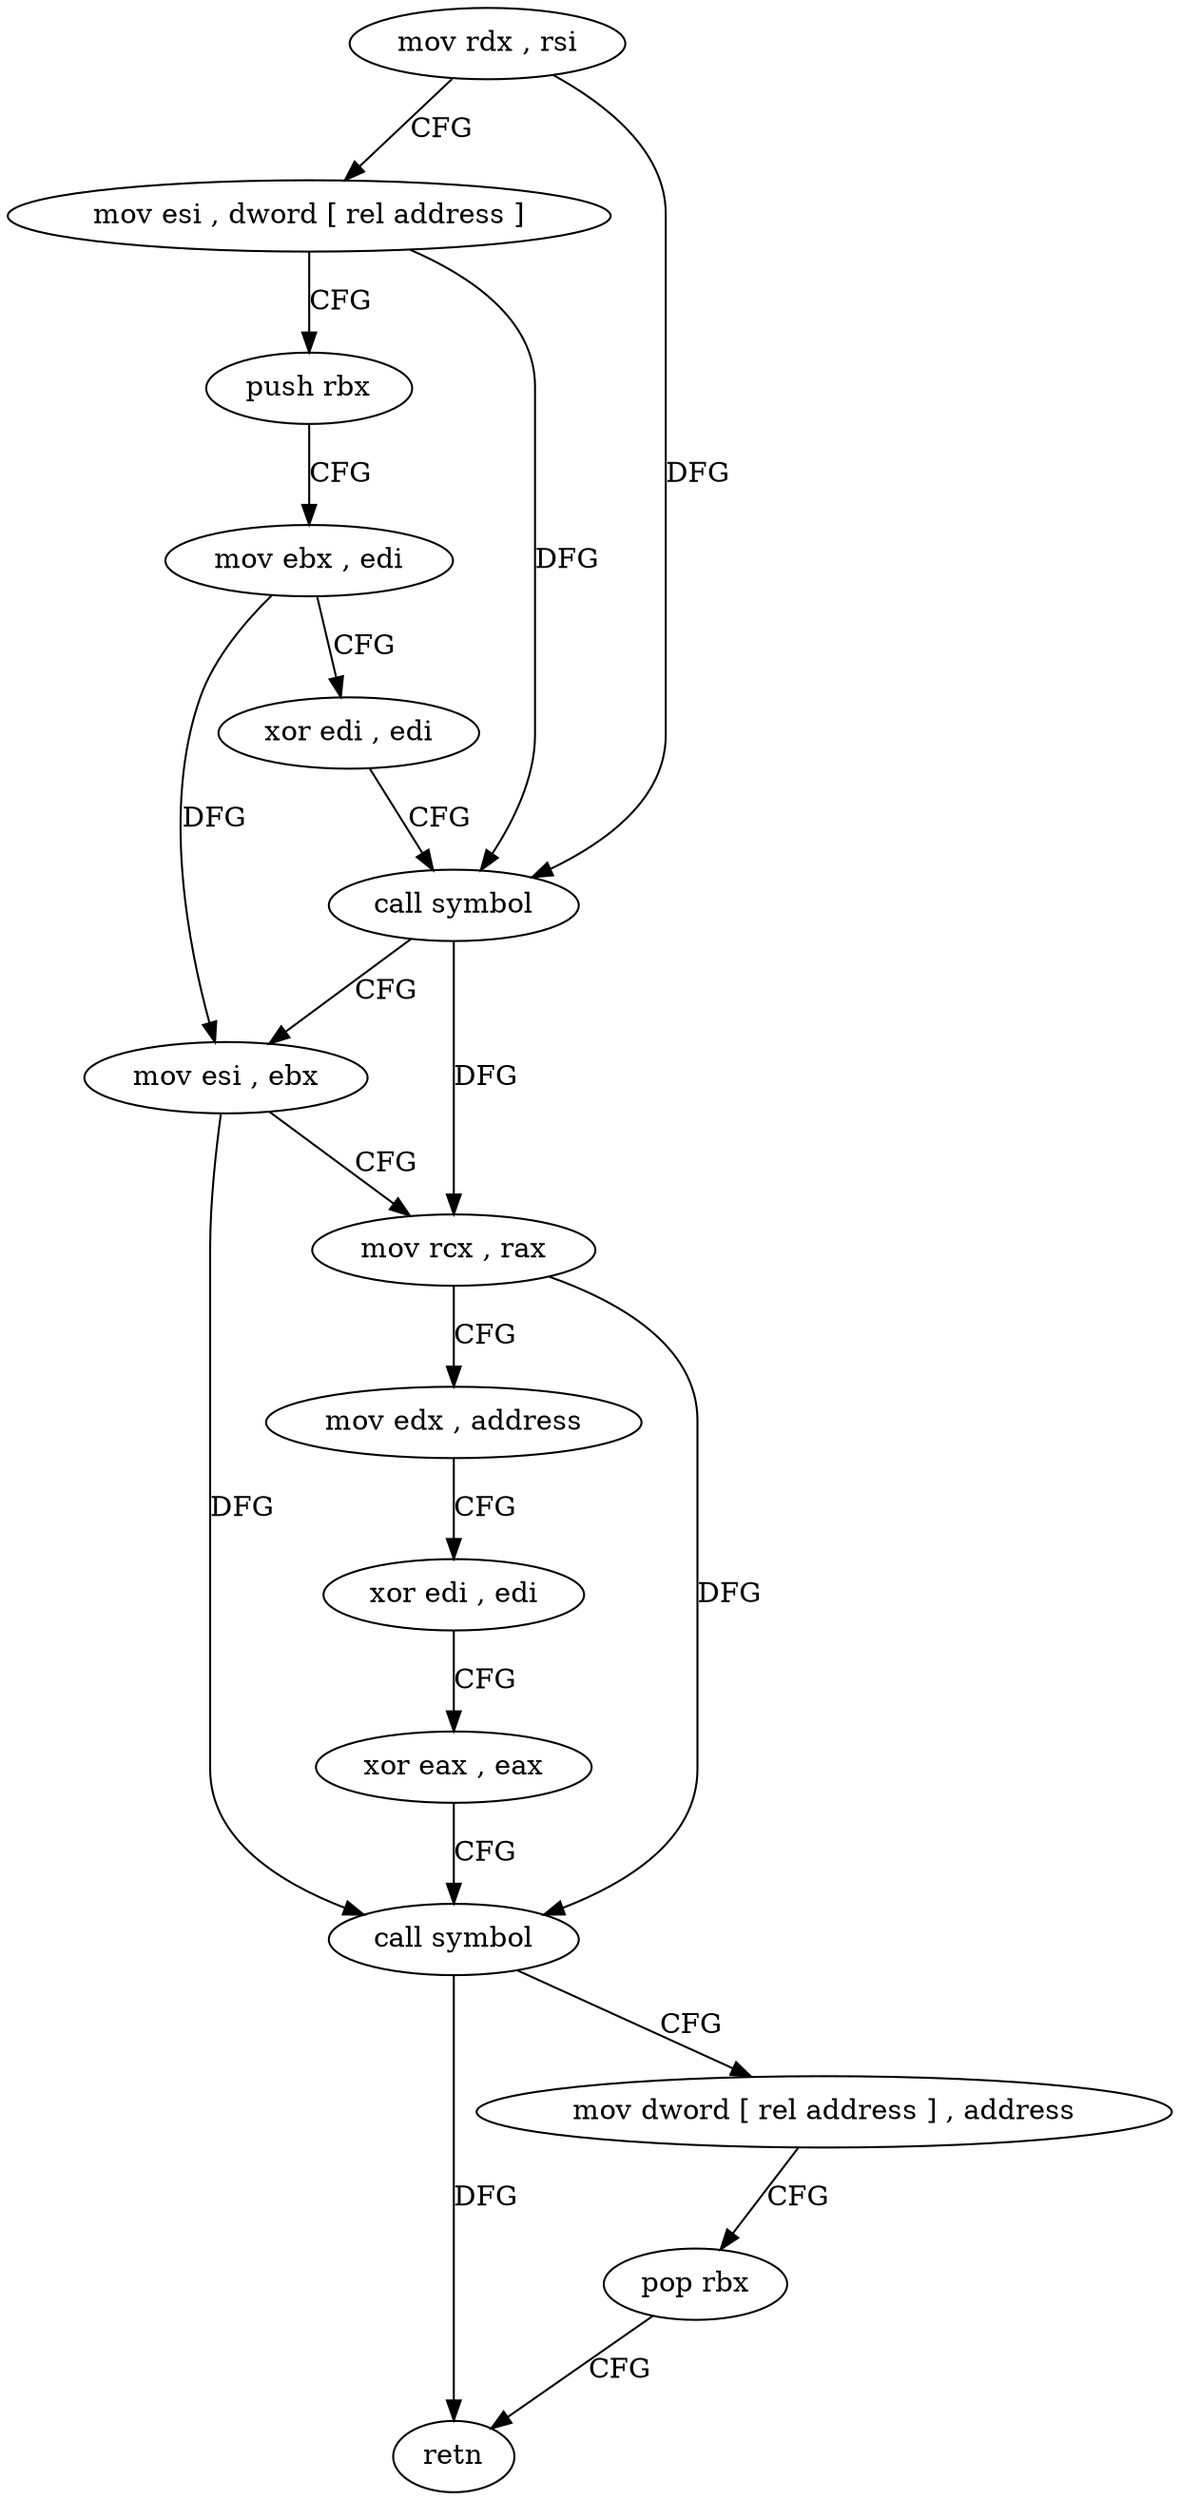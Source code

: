 digraph "func" {
"4250000" [label = "mov rdx , rsi" ]
"4250003" [label = "mov esi , dword [ rel address ]" ]
"4250009" [label = "push rbx" ]
"4250010" [label = "mov ebx , edi" ]
"4250012" [label = "xor edi , edi" ]
"4250014" [label = "call symbol" ]
"4250019" [label = "mov esi , ebx" ]
"4250021" [label = "mov rcx , rax" ]
"4250024" [label = "mov edx , address" ]
"4250029" [label = "xor edi , edi" ]
"4250031" [label = "xor eax , eax" ]
"4250033" [label = "call symbol" ]
"4250038" [label = "mov dword [ rel address ] , address" ]
"4250048" [label = "pop rbx" ]
"4250049" [label = "retn" ]
"4250000" -> "4250003" [ label = "CFG" ]
"4250000" -> "4250014" [ label = "DFG" ]
"4250003" -> "4250009" [ label = "CFG" ]
"4250003" -> "4250014" [ label = "DFG" ]
"4250009" -> "4250010" [ label = "CFG" ]
"4250010" -> "4250012" [ label = "CFG" ]
"4250010" -> "4250019" [ label = "DFG" ]
"4250012" -> "4250014" [ label = "CFG" ]
"4250014" -> "4250019" [ label = "CFG" ]
"4250014" -> "4250021" [ label = "DFG" ]
"4250019" -> "4250021" [ label = "CFG" ]
"4250019" -> "4250033" [ label = "DFG" ]
"4250021" -> "4250024" [ label = "CFG" ]
"4250021" -> "4250033" [ label = "DFG" ]
"4250024" -> "4250029" [ label = "CFG" ]
"4250029" -> "4250031" [ label = "CFG" ]
"4250031" -> "4250033" [ label = "CFG" ]
"4250033" -> "4250038" [ label = "CFG" ]
"4250033" -> "4250049" [ label = "DFG" ]
"4250038" -> "4250048" [ label = "CFG" ]
"4250048" -> "4250049" [ label = "CFG" ]
}
